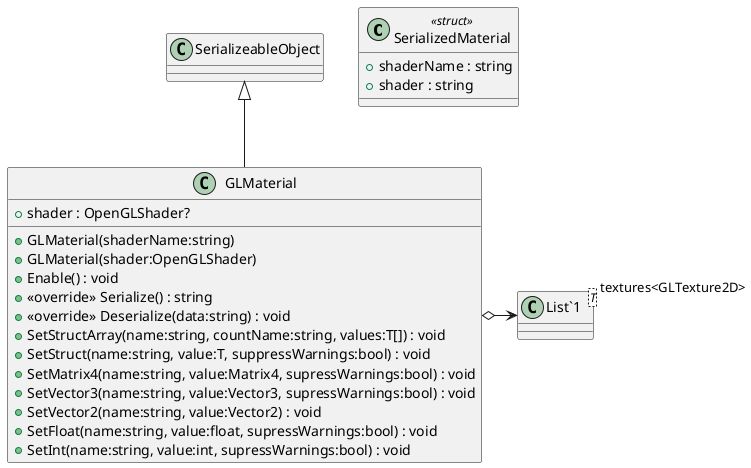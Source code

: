 @startuml
class SerializedMaterial <<struct>> {
    + shaderName : string
    + shader : string
}
class GLMaterial {
    + shader : OpenGLShader?
    + GLMaterial(shaderName:string)
    + GLMaterial(shader:OpenGLShader)
    + Enable() : void
    + <<override>> Serialize() : string
    + <<override>> Deserialize(data:string) : void
    + SetStructArray(name:string, countName:string, values:T[]) : void
    + SetStruct(name:string, value:T, suppressWarnings:bool) : void
    + SetMatrix4(name:string, value:Matrix4, supressWarnings:bool) : void
    + SetVector3(name:string, value:Vector3, supressWarnings:bool) : void
    + SetVector2(name:string, value:Vector2) : void
    + SetFloat(name:string, value:float, supressWarnings:bool) : void
    + SetInt(name:string, value:int, supressWarnings:bool) : void
}
class "List`1"<T> {
}
SerializeableObject <|-- GLMaterial
GLMaterial o-> "textures<GLTexture2D>" "List`1"
@enduml
